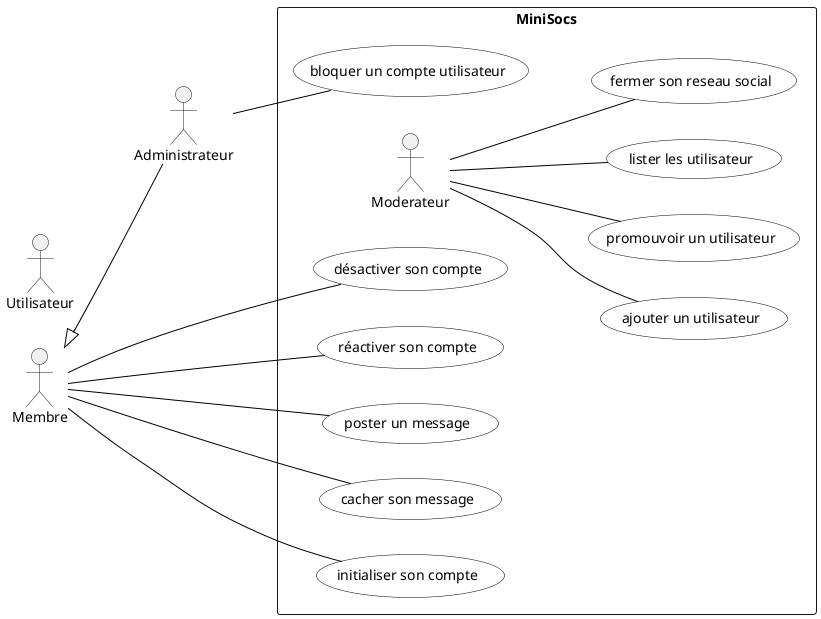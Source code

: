 @startuml

'Diagramme de cas d'utilisation (PlantUML)'

'Configuration charte graphique'
skinparam usecase {
BackgroundColor White
BorderColor Black
ArrowColor Black
ActorBackgroundColor<< Human >> Gold
}

left to right direction

'Déclaration des acteurs :'
actor Administrateur
actor Utilisateur	
Membre <|-- Administrateur

'Déclaration des cas d'utilisation dans le système'
rectangle "MiniSocs" {

:Administrateur: -- (bloquer un compte utilisateur)
:Moderateur: -- (ajouter un utilisateur)
:Moderateur: -- (promouvoir un utilisateur)
:Moderateur: -- (lister les utilisateur)
:Moderateur: -- (fermer son reseau social)
:Membre:    -- (désactiver son compte)
:Membre:    -- (réactiver son compte)
:Membre:    -- (poster un message)
:Membre:    -- (cacher son message)
:Membre:    -- (initialiser son compte)
}

@enduml
